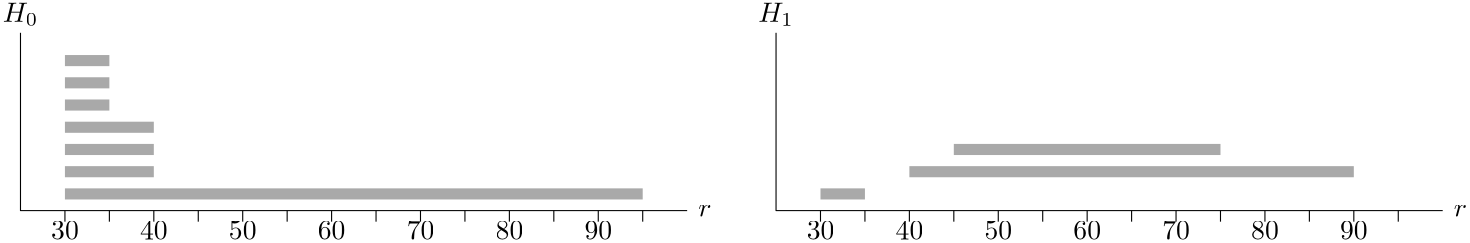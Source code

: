 <?xml version="1.0"?>
<!DOCTYPE ipe SYSTEM "ipe.dtd">
<ipe version="70212" creator="Ipe 7.2.13">
<info created="D:20200416092032" modified="D:20200416203555"/>
<ipestyle name="basic">
<symbol name="arrow/arc(spx)">
<path stroke="sym-stroke" fill="sym-stroke" pen="sym-pen">
0 0 m
-1 0.333 l
-1 -0.333 l
h
</path>
</symbol>
<symbol name="arrow/farc(spx)">
<path stroke="sym-stroke" fill="white" pen="sym-pen">
0 0 m
-1 0.333 l
-1 -0.333 l
h
</path>
</symbol>
<symbol name="arrow/ptarc(spx)">
<path stroke="sym-stroke" fill="sym-stroke" pen="sym-pen">
0 0 m
-1 0.333 l
-0.8 0 l
-1 -0.333 l
h
</path>
</symbol>
<symbol name="arrow/fptarc(spx)">
<path stroke="sym-stroke" fill="white" pen="sym-pen">
0 0 m
-1 0.333 l
-0.8 0 l
-1 -0.333 l
h
</path>
</symbol>
<symbol name="mark/circle(sx)" transformations="translations">
<path fill="sym-stroke">
0.6 0 0 0.6 0 0 e
0.4 0 0 0.4 0 0 e
</path>
</symbol>
<symbol name="mark/disk(sx)" transformations="translations">
<path fill="sym-stroke">
0.6 0 0 0.6 0 0 e
</path>
</symbol>
<symbol name="mark/fdisk(sfx)" transformations="translations">
<group>
<path fill="sym-fill">
0.5 0 0 0.5 0 0 e
</path>
<path fill="sym-stroke" fillrule="eofill">
0.6 0 0 0.6 0 0 e
0.4 0 0 0.4 0 0 e
</path>
</group>
</symbol>
<symbol name="mark/box(sx)" transformations="translations">
<path fill="sym-stroke" fillrule="eofill">
-0.6 -0.6 m
0.6 -0.6 l
0.6 0.6 l
-0.6 0.6 l
h
-0.4 -0.4 m
0.4 -0.4 l
0.4 0.4 l
-0.4 0.4 l
h
</path>
</symbol>
<symbol name="mark/square(sx)" transformations="translations">
<path fill="sym-stroke">
-0.6 -0.6 m
0.6 -0.6 l
0.6 0.6 l
-0.6 0.6 l
h
</path>
</symbol>
<symbol name="mark/fsquare(sfx)" transformations="translations">
<group>
<path fill="sym-fill">
-0.5 -0.5 m
0.5 -0.5 l
0.5 0.5 l
-0.5 0.5 l
h
</path>
<path fill="sym-stroke" fillrule="eofill">
-0.6 -0.6 m
0.6 -0.6 l
0.6 0.6 l
-0.6 0.6 l
h
-0.4 -0.4 m
0.4 -0.4 l
0.4 0.4 l
-0.4 0.4 l
h
</path>
</group>
</symbol>
<symbol name="mark/cross(sx)" transformations="translations">
<group>
<path fill="sym-stroke">
-0.43 -0.57 m
0.57 0.43 l
0.43 0.57 l
-0.57 -0.43 l
h
</path>
<path fill="sym-stroke">
-0.43 0.57 m
0.57 -0.43 l
0.43 -0.57 l
-0.57 0.43 l
h
</path>
</group>
</symbol>
<symbol name="arrow/fnormal(spx)">
<path stroke="sym-stroke" fill="white" pen="sym-pen">
0 0 m
-1 0.333 l
-1 -0.333 l
h
</path>
</symbol>
<symbol name="arrow/pointed(spx)">
<path stroke="sym-stroke" fill="sym-stroke" pen="sym-pen">
0 0 m
-1 0.333 l
-0.8 0 l
-1 -0.333 l
h
</path>
</symbol>
<symbol name="arrow/fpointed(spx)">
<path stroke="sym-stroke" fill="white" pen="sym-pen">
0 0 m
-1 0.333 l
-0.8 0 l
-1 -0.333 l
h
</path>
</symbol>
<symbol name="arrow/linear(spx)">
<path stroke="sym-stroke" pen="sym-pen">
-1 0.333 m
0 0 l
-1 -0.333 l
</path>
</symbol>
<symbol name="arrow/fdouble(spx)">
<path stroke="sym-stroke" fill="white" pen="sym-pen">
0 0 m
-1 0.333 l
-1 -0.333 l
h
-1 0 m
-2 0.333 l
-2 -0.333 l
h
</path>
</symbol>
<symbol name="arrow/double(spx)">
<path stroke="sym-stroke" fill="sym-stroke" pen="sym-pen">
0 0 m
-1 0.333 l
-1 -0.333 l
h
-1 0 m
-2 0.333 l
-2 -0.333 l
h
</path>
</symbol>
<pen name="heavier" value="0.8"/>
<pen name="fat" value="1.2"/>
<pen name="ultrafat" value="2"/>
<symbolsize name="large" value="5"/>
<symbolsize name="small" value="2"/>
<symbolsize name="tiny" value="1.1"/>
<arrowsize name="large" value="10"/>
<arrowsize name="small" value="5"/>
<arrowsize name="tiny" value="3"/>
<color name="red" value="1 0 0"/>
<color name="green" value="0 1 0"/>
<color name="blue" value="0 0 1"/>
<color name="yellow" value="1 1 0"/>
<color name="orange" value="1 0.647 0"/>
<color name="gold" value="1 0.843 0"/>
<color name="purple" value="0.627 0.125 0.941"/>
<color name="gray" value="0.745"/>
<color name="brown" value="0.647 0.165 0.165"/>
<color name="navy" value="0 0 0.502"/>
<color name="pink" value="1 0.753 0.796"/>
<color name="seagreen" value="0.18 0.545 0.341"/>
<color name="turquoise" value="0.251 0.878 0.816"/>
<color name="violet" value="0.933 0.51 0.933"/>
<color name="darkblue" value="0 0 0.545"/>
<color name="darkcyan" value="0 0.545 0.545"/>
<color name="darkgray" value="0.663"/>
<color name="darkgreen" value="0 0.392 0"/>
<color name="darkmagenta" value="0.545 0 0.545"/>
<color name="darkorange" value="1 0.549 0"/>
<color name="darkred" value="0.545 0 0"/>
<color name="lightblue" value="0.678 0.847 0.902"/>
<color name="lightcyan" value="0.878 1 1"/>
<color name="lightgray" value="0.827"/>
<color name="lightgreen" value="0.565 0.933 0.565"/>
<color name="lightyellow" value="1 1 0.878"/>
<dashstyle name="dashed" value="[4] 0"/>
<dashstyle name="dotted" value="[1 3] 0"/>
<dashstyle name="dash dotted" value="[4 2 1 2] 0"/>
<dashstyle name="dash dot dotted" value="[4 2 1 2 1 2] 0"/>
<textsize name="large" value="\large"/>
<textsize name="Large" value="\Large"/>
<textsize name="LARGE" value="\LARGE"/>
<textsize name="huge" value="\huge"/>
<textsize name="Huge" value="\Huge"/>
<textsize name="small" value="\small"/>
<textsize name="footnote" value="\footnotesize"/>
<textsize name="tiny" value="\tiny"/>
<textstyle name="center" begin="\begin{center}" end="\end{center}"/>
<textstyle name="itemize" begin="\begin{itemize}" end="\end{itemize}"/>
<textstyle name="item" begin="\begin{itemize}\item{}" end="\end{itemize}"/>
<gridsize name="4 pts" value="4"/>
<gridsize name="8 pts (~3 mm)" value="8"/>
<gridsize name="16 pts (~6 mm)" value="16"/>
<gridsize name="32 pts (~12 mm)" value="32"/>
<gridsize name="10 pts (~3.5 mm)" value="10"/>
<gridsize name="20 pts (~7 mm)" value="20"/>
<gridsize name="14 pts (~5 mm)" value="14"/>
<gridsize name="28 pts (~10 mm)" value="28"/>
<gridsize name="56 pts (~20 mm)" value="56"/>
<anglesize name="90 deg" value="90"/>
<anglesize name="60 deg" value="60"/>
<anglesize name="45 deg" value="45"/>
<anglesize name="30 deg" value="30"/>
<anglesize name="22.5 deg" value="22.5"/>
<opacity name="10%" value="0.1"/>
<opacity name="30%" value="0.3"/>
<opacity name="50%" value="0.5"/>
<opacity name="75%" value="0.75"/>
<tiling name="falling" angle="-60" step="4" width="1"/>
<tiling name="rising" angle="30" step="4" width="1"/>
</ipestyle>
<page>
<layer name="alpha"/>
<view layers="alpha" active="alpha"/>
<path layer="alpha" matrix="1 0 0 1 -32 0" stroke="black">
64 768 m
64 704 l
304 704 l
304 704 l
</path>
<path matrix="1 0 0 1 -32 0" stroke="black">
80 704 m
80 700 l
</path>
<path matrix="1 0 0 1 -16 0" stroke="black">
80 704 m
80 700 l
</path>
<path stroke="black">
80 704 m
80 700 l
</path>
<path matrix="1 0 0 1 16 0" stroke="black">
80 704 m
80 700 l
</path>
<path matrix="1 0 0 1 32 0" stroke="black">
80 704 m
80 700 l
</path>
<path matrix="1 0 0 1 48 0" stroke="black">
80 704 m
80 700 l
</path>
<path matrix="1 0 0 1 64 0" stroke="black">
80 704 m
80 700 l
</path>
<path matrix="1 0 0 1 80 0" stroke="black">
80 704 m
80 700 l
</path>
<path matrix="1 0 0 1 96 0" stroke="black">
80 704 m
80 700 l
</path>
<path matrix="1 0 0 1 112 0" stroke="black">
80 704 m
80 700 l
</path>
<path matrix="1 0 0 1 128 0" stroke="black">
80 704 m
80 700 l
</path>
<path matrix="1 0 0 1 144 0" stroke="black">
80 704 m
80 700 l
</path>
<path matrix="1 0 0 1 160 0" stroke="black">
80 704 m
80 700 l
</path>
<path matrix="1 0 0 1 176 0" stroke="black">
80 704 m
80 700 l
</path>
<text matrix="1 0 0 1 -32 0" transformations="translations" pos="80 700" stroke="black" type="label" width="9.963" height="6.42" depth="0" halign="center" valign="top" style="math">30</text>
<text transformations="translations" pos="80 700" stroke="black" type="label" width="9.963" height="6.42" depth="0" halign="center" valign="top" style="math">40</text>
<text matrix="1 0 0 1 32 0" transformations="translations" pos="80 700" stroke="black" type="label" width="9.963" height="6.42" depth="0" halign="center" valign="top" style="math">50</text>
<text matrix="1 0 0 1 64 0" transformations="translations" pos="80 700" stroke="black" type="label" width="9.963" height="6.42" depth="0" halign="center" valign="top" style="math">60</text>
<text matrix="1 0 0 1 96 0" transformations="translations" pos="80 700" stroke="black" type="label" width="9.963" height="6.42" depth="0" halign="center" valign="top" style="math">70</text>
<text matrix="1 0 0 1 128 0" transformations="translations" pos="80 700" stroke="black" type="label" width="9.963" height="6.42" depth="0" halign="center" valign="top" style="math">80</text>
<text matrix="1 0 0 1 160 0" transformations="translations" pos="80 700" stroke="black" type="label" width="9.963" height="6.42" depth="0" halign="center" valign="top" style="math">90</text>
<text matrix="1 0 0 1 -32 4" transformations="translations" pos="64 768" stroke="black" type="label" width="12.751" height="6.812" depth="1.49" halign="center" valign="baseline" style="math">H_0</text>
<text matrix="1 0 0 1 -28 0" transformations="translations" pos="304 704" stroke="black" type="label" width="4.771" height="4.289" depth="0" valign="center" style="math">r</text>
<path matrix="6.5 0 0 1 -472 0" fill="darkgray">
80 708 m
80 712 l
112 712 l
112 708 l
h
</path>
<path matrix="1 0 0 1 -32 8" fill="darkgray">
80 708 m
80 712 l
112 712 l
112 708 l
h
</path>
<path matrix="1 0 0 1 -32 16" fill="darkgray">
80 708 m
80 712 l
112 712 l
112 708 l
h
</path>
<path matrix="1 0 0 1 -32 24" fill="darkgray">
80 708 m
80 712 l
112 712 l
112 708 l
h
</path>
<path matrix="0.5 0 0 1 8 32" fill="darkgray">
80 708 m
80 712 l
112 712 l
112 708 l
h
</path>
<path matrix="0.5 0 0 1 8 40" fill="darkgray">
80 708 m
80 712 l
112 712 l
112 708 l
h
</path>
<path matrix="0.5 0 0 1 8 48" fill="darkgray">
80 708 m
80 712 l
112 712 l
112 708 l
h
</path>
<path matrix="1 0 0 1 240 0" stroke="black">
64 768 m
64 704 l
304 704 l
304 704 l
</path>
<path matrix="1 0 0 1 240 0" stroke="black">
80 704 m
80 700 l
</path>
<path matrix="1 0 0 1 256 0" stroke="black">
80 704 m
80 700 l
</path>
<path matrix="1 0 0 1 272 0" stroke="black">
80 704 m
80 700 l
</path>
<path matrix="1 0 0 1 288 0" stroke="black">
80 704 m
80 700 l
</path>
<path matrix="1 0 0 1 304 0" stroke="black">
80 704 m
80 700 l
</path>
<path matrix="1 0 0 1 320 0" stroke="black">
80 704 m
80 700 l
</path>
<path matrix="1 0 0 1 336 0" stroke="black">
80 704 m
80 700 l
</path>
<path matrix="1 0 0 1 352 0" stroke="black">
80 704 m
80 700 l
</path>
<path matrix="1 0 0 1 368 0" stroke="black">
80 704 m
80 700 l
</path>
<path matrix="1 0 0 1 384 0" stroke="black">
80 704 m
80 700 l
</path>
<path matrix="1 0 0 1 400 0" stroke="black">
80 704 m
80 700 l
</path>
<path matrix="1 0 0 1 416 0" stroke="black">
80 704 m
80 700 l
</path>
<path matrix="1 0 0 1 432 0" stroke="black">
80 704 m
80 700 l
</path>
<path matrix="1 0 0 1 448 0" stroke="black">
80 704 m
80 700 l
</path>
<text matrix="1 0 0 1 240 0" transformations="translations" pos="80 700" stroke="black" type="label" width="9.963" height="6.42" depth="0" halign="center" valign="top" style="math">30</text>
<text matrix="1 0 0 1 272 0" transformations="translations" pos="80 700" stroke="black" type="label" width="9.963" height="6.42" depth="0" halign="center" valign="top" style="math">40</text>
<text matrix="1 0 0 1 304 0" transformations="translations" pos="80 700" stroke="black" type="label" width="9.963" height="6.42" depth="0" halign="center" valign="top" style="math">50</text>
<text matrix="1 0 0 1 336 0" transformations="translations" pos="80 700" stroke="black" type="label" width="9.963" height="6.42" depth="0" halign="center" valign="top" style="math">60</text>
<text matrix="1 0 0 1 368 0" transformations="translations" pos="80 700" stroke="black" type="label" width="9.963" height="6.42" depth="0" halign="center" valign="top" style="math">70</text>
<text matrix="1 0 0 1 400 0" transformations="translations" pos="80 700" stroke="black" type="label" width="9.963" height="6.42" depth="0" halign="center" valign="top" style="math">80</text>
<text matrix="1 0 0 1 432 0" transformations="translations" pos="80 700" stroke="black" type="label" width="9.963" height="6.42" depth="0" halign="center" valign="top" style="math">90</text>
<text matrix="1 0 0 1 240 4" transformations="translations" pos="64 768" stroke="black" type="label" width="12.751" height="6.812" depth="1.49" halign="center" valign="baseline" style="math">H_1</text>
<text matrix="1 0 0 1 244 0" transformations="translations" pos="304 704" stroke="black" type="label" width="4.771" height="4.289" depth="0" valign="center" style="math">r</text>
<path matrix="0.5 0 0 1 280 0" fill="darkgray">
80 708 m
80 712 l
112 712 l
112 708 l
h
</path>
<path matrix="5 0 0 1 -48 8" fill="darkgray">
80 708 m
80 712 l
112 712 l
112 708 l
h
</path>
<path matrix="3 0 0 1 128 16" fill="darkgray">
80 708 m
80 712 l
112 712 l
112 708 l
h
</path>
</page>
</ipe>
